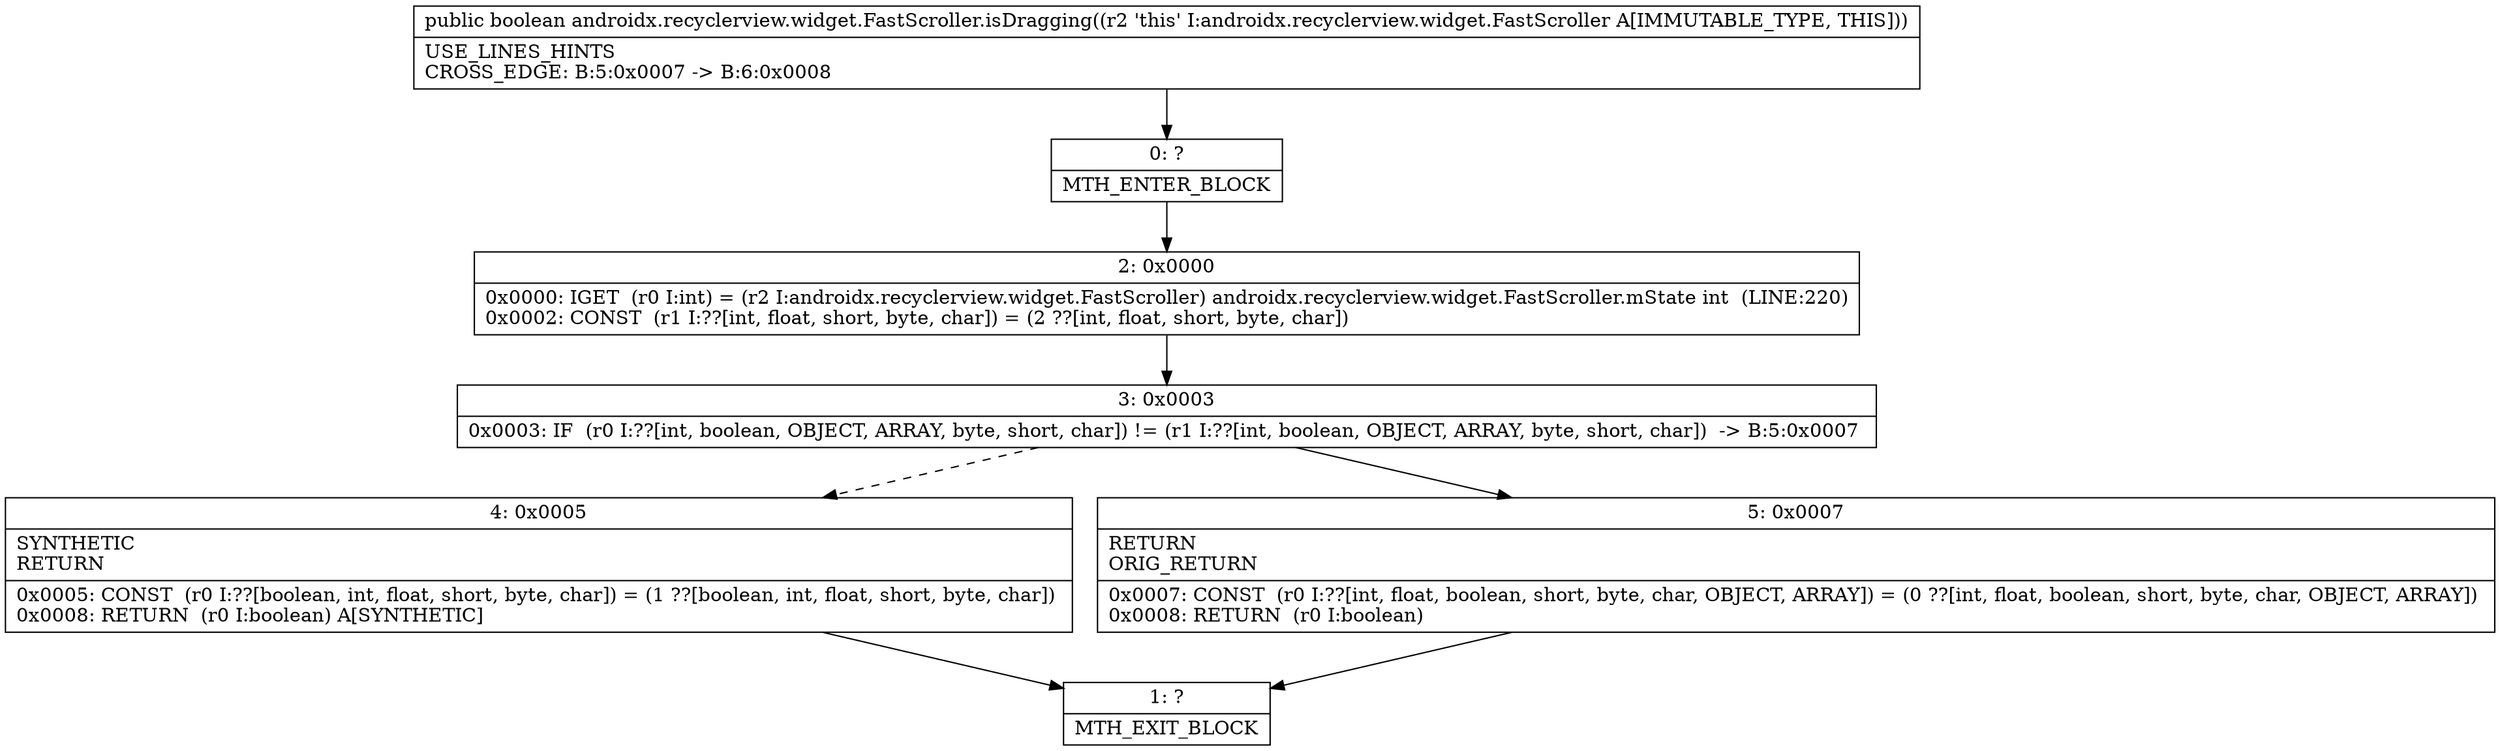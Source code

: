 digraph "CFG forandroidx.recyclerview.widget.FastScroller.isDragging()Z" {
Node_0 [shape=record,label="{0\:\ ?|MTH_ENTER_BLOCK\l}"];
Node_2 [shape=record,label="{2\:\ 0x0000|0x0000: IGET  (r0 I:int) = (r2 I:androidx.recyclerview.widget.FastScroller) androidx.recyclerview.widget.FastScroller.mState int  (LINE:220)\l0x0002: CONST  (r1 I:??[int, float, short, byte, char]) = (2 ??[int, float, short, byte, char]) \l}"];
Node_3 [shape=record,label="{3\:\ 0x0003|0x0003: IF  (r0 I:??[int, boolean, OBJECT, ARRAY, byte, short, char]) != (r1 I:??[int, boolean, OBJECT, ARRAY, byte, short, char])  \-\> B:5:0x0007 \l}"];
Node_4 [shape=record,label="{4\:\ 0x0005|SYNTHETIC\lRETURN\l|0x0005: CONST  (r0 I:??[boolean, int, float, short, byte, char]) = (1 ??[boolean, int, float, short, byte, char]) \l0x0008: RETURN  (r0 I:boolean) A[SYNTHETIC]\l}"];
Node_1 [shape=record,label="{1\:\ ?|MTH_EXIT_BLOCK\l}"];
Node_5 [shape=record,label="{5\:\ 0x0007|RETURN\lORIG_RETURN\l|0x0007: CONST  (r0 I:??[int, float, boolean, short, byte, char, OBJECT, ARRAY]) = (0 ??[int, float, boolean, short, byte, char, OBJECT, ARRAY]) \l0x0008: RETURN  (r0 I:boolean) \l}"];
MethodNode[shape=record,label="{public boolean androidx.recyclerview.widget.FastScroller.isDragging((r2 'this' I:androidx.recyclerview.widget.FastScroller A[IMMUTABLE_TYPE, THIS]))  | USE_LINES_HINTS\lCROSS_EDGE: B:5:0x0007 \-\> B:6:0x0008\l}"];
MethodNode -> Node_0;Node_0 -> Node_2;
Node_2 -> Node_3;
Node_3 -> Node_4[style=dashed];
Node_3 -> Node_5;
Node_4 -> Node_1;
Node_5 -> Node_1;
}

